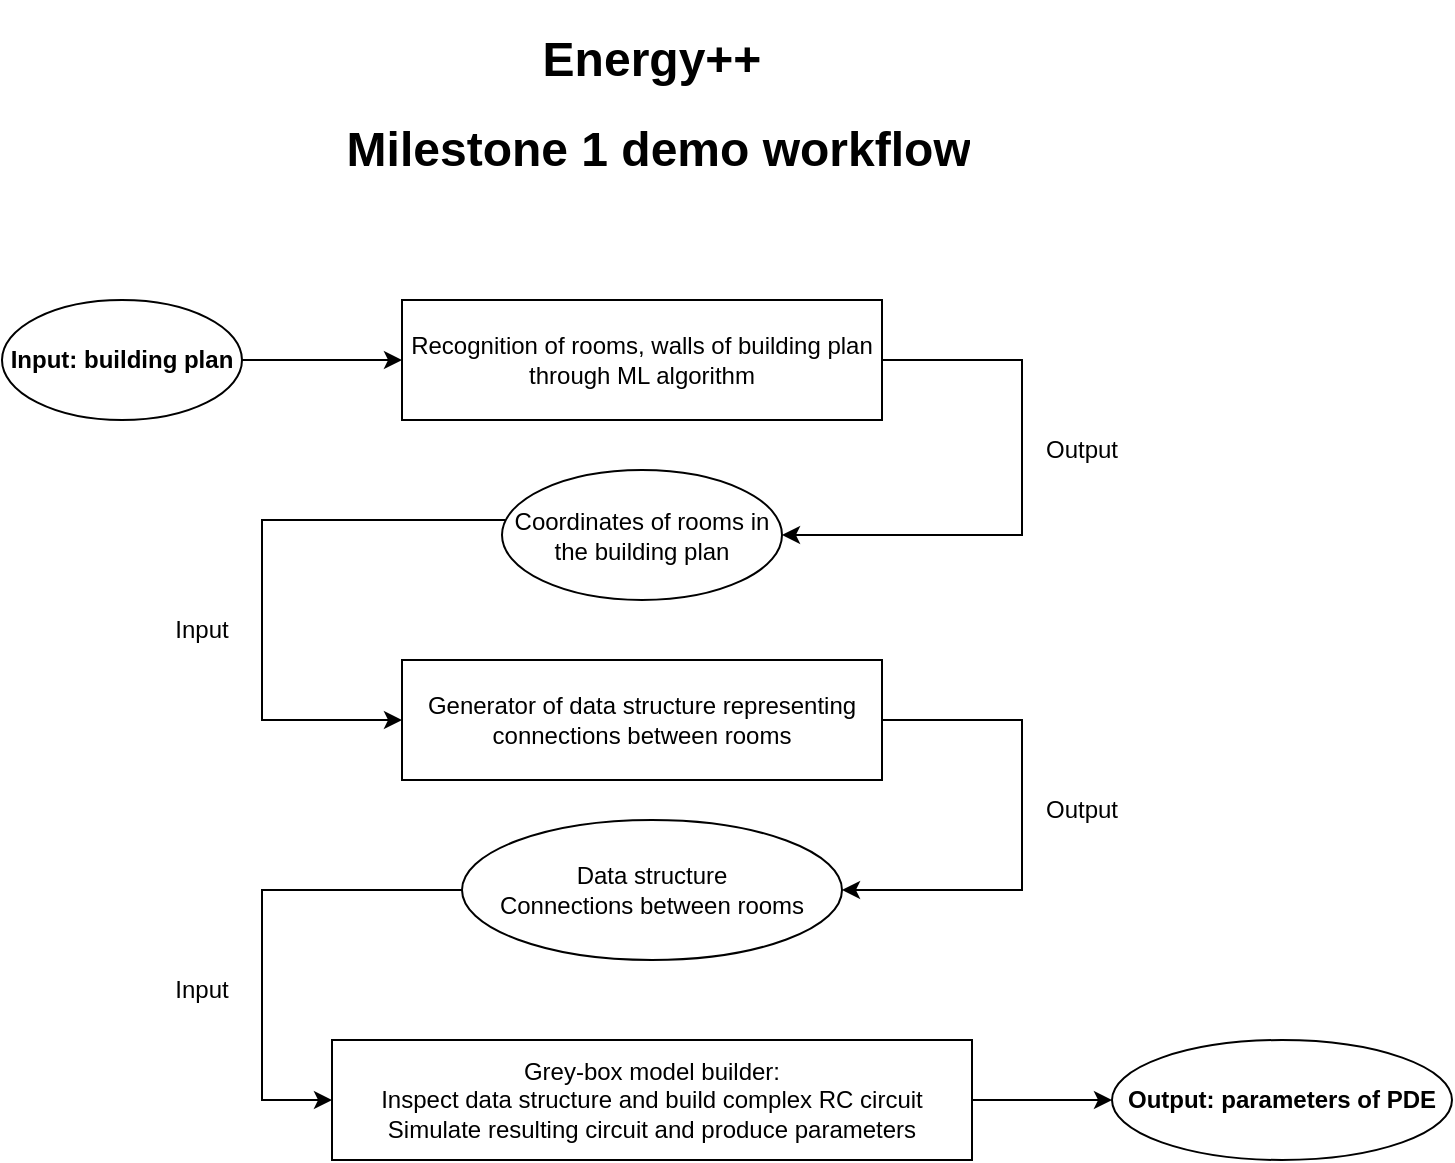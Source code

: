 <mxfile version="20.4.1" type="gitlab">
  <diagram id="kgpKYQtTHZ0yAKxKKP6v" name="Page-1">
    <mxGraphModel dx="1113" dy="722" grid="1" gridSize="10" guides="1" tooltips="1" connect="1" arrows="1" fold="1" page="1" pageScale="1" pageWidth="850" pageHeight="1100" math="0" shadow="0">
      <root>
        <mxCell id="0" />
        <mxCell id="1" parent="0" />
        <mxCell id="DNGEv35lqQt7DtbdXW2g-36" style="edgeStyle=orthogonalEdgeStyle;rounded=0;orthogonalLoop=1;jettySize=auto;html=1;entryX=1;entryY=0.5;entryDx=0;entryDy=0;" edge="1" parent="1" source="DNGEv35lqQt7DtbdXW2g-1" target="DNGEv35lqQt7DtbdXW2g-35">
          <mxGeometry relative="1" as="geometry">
            <Array as="points">
              <mxPoint x="600" y="220" />
              <mxPoint x="600" y="307" />
            </Array>
          </mxGeometry>
        </mxCell>
        <mxCell id="DNGEv35lqQt7DtbdXW2g-1" value="Recognition of rooms, walls of building plan&lt;br&gt;through ML algorithm" style="rounded=0;whiteSpace=wrap;html=1;" vertex="1" parent="1">
          <mxGeometry x="290" y="190" width="240" height="60" as="geometry" />
        </mxCell>
        <mxCell id="DNGEv35lqQt7DtbdXW2g-4" value="&lt;h1 style=&quot;&quot;&gt;Energy++&lt;/h1&gt;&lt;h1&gt;&amp;nbsp;Milestone 1 demo workflow&lt;/h1&gt;" style="text;html=1;strokeColor=none;fillColor=none;spacing=5;spacingTop=-20;whiteSpace=wrap;overflow=hidden;rounded=0;align=center;" vertex="1" parent="1">
          <mxGeometry x="200" y="50" width="430" height="100" as="geometry" />
        </mxCell>
        <mxCell id="DNGEv35lqQt7DtbdXW2g-40" style="edgeStyle=orthogonalEdgeStyle;rounded=0;orthogonalLoop=1;jettySize=auto;html=1;entryX=1;entryY=0.5;entryDx=0;entryDy=0;" edge="1" parent="1" source="DNGEv35lqQt7DtbdXW2g-10" target="DNGEv35lqQt7DtbdXW2g-39">
          <mxGeometry relative="1" as="geometry">
            <Array as="points">
              <mxPoint x="600" y="400" />
              <mxPoint x="600" y="485" />
            </Array>
          </mxGeometry>
        </mxCell>
        <mxCell id="DNGEv35lqQt7DtbdXW2g-10" value="Generator of data structure representing connections between rooms" style="rounded=0;whiteSpace=wrap;html=1;" vertex="1" parent="1">
          <mxGeometry x="290" y="370" width="240" height="60" as="geometry" />
        </mxCell>
        <mxCell id="DNGEv35lqQt7DtbdXW2g-47" value="" style="edgeStyle=orthogonalEdgeStyle;rounded=0;orthogonalLoop=1;jettySize=auto;html=1;" edge="1" parent="1" source="DNGEv35lqQt7DtbdXW2g-13" target="DNGEv35lqQt7DtbdXW2g-46">
          <mxGeometry relative="1" as="geometry" />
        </mxCell>
        <mxCell id="DNGEv35lqQt7DtbdXW2g-13" value="Grey-box model builder:&lt;br&gt;Inspect data structure and build complex RC circuit&lt;br&gt;Simulate resulting circuit and produce parameters" style="whiteSpace=wrap;html=1;rounded=0;" vertex="1" parent="1">
          <mxGeometry x="255" y="560" width="320" height="60" as="geometry" />
        </mxCell>
        <mxCell id="DNGEv35lqQt7DtbdXW2g-20" value="Output" style="text;html=1;strokeColor=none;fillColor=none;align=center;verticalAlign=middle;whiteSpace=wrap;rounded=0;" vertex="1" parent="1">
          <mxGeometry x="600" y="250" width="60" height="30" as="geometry" />
        </mxCell>
        <mxCell id="DNGEv35lqQt7DtbdXW2g-25" value="Input" style="text;html=1;strokeColor=none;fillColor=none;align=center;verticalAlign=middle;whiteSpace=wrap;rounded=0;" vertex="1" parent="1">
          <mxGeometry x="160" y="340" width="60" height="30" as="geometry" />
        </mxCell>
        <mxCell id="DNGEv35lqQt7DtbdXW2g-34" value="" style="edgeStyle=orthogonalEdgeStyle;rounded=0;orthogonalLoop=1;jettySize=auto;html=1;" edge="1" parent="1" source="DNGEv35lqQt7DtbdXW2g-33" target="DNGEv35lqQt7DtbdXW2g-1">
          <mxGeometry relative="1" as="geometry" />
        </mxCell>
        <mxCell id="DNGEv35lqQt7DtbdXW2g-33" value="&lt;b&gt;Input: building plan&lt;/b&gt;" style="ellipse;whiteSpace=wrap;html=1;" vertex="1" parent="1">
          <mxGeometry x="90" y="190" width="120" height="60" as="geometry" />
        </mxCell>
        <mxCell id="DNGEv35lqQt7DtbdXW2g-38" style="edgeStyle=orthogonalEdgeStyle;rounded=0;orthogonalLoop=1;jettySize=auto;html=1;entryX=0;entryY=0.5;entryDx=0;entryDy=0;" edge="1" parent="1" source="DNGEv35lqQt7DtbdXW2g-35" target="DNGEv35lqQt7DtbdXW2g-10">
          <mxGeometry relative="1" as="geometry">
            <Array as="points">
              <mxPoint x="220" y="300" />
              <mxPoint x="220" y="400" />
            </Array>
          </mxGeometry>
        </mxCell>
        <mxCell id="DNGEv35lqQt7DtbdXW2g-35" value="Coordinates of rooms in the building plan" style="ellipse;whiteSpace=wrap;html=1;" vertex="1" parent="1">
          <mxGeometry x="340" y="275" width="140" height="65" as="geometry" />
        </mxCell>
        <mxCell id="DNGEv35lqQt7DtbdXW2g-42" style="edgeStyle=orthogonalEdgeStyle;rounded=0;orthogonalLoop=1;jettySize=auto;html=1;entryX=0;entryY=0.5;entryDx=0;entryDy=0;" edge="1" parent="1" source="DNGEv35lqQt7DtbdXW2g-39" target="DNGEv35lqQt7DtbdXW2g-13">
          <mxGeometry relative="1" as="geometry">
            <Array as="points">
              <mxPoint x="220" y="485" />
              <mxPoint x="220" y="590" />
            </Array>
          </mxGeometry>
        </mxCell>
        <mxCell id="DNGEv35lqQt7DtbdXW2g-39" value="Data structure&lt;br&gt;Connections between rooms" style="ellipse;whiteSpace=wrap;html=1;" vertex="1" parent="1">
          <mxGeometry x="320" y="450" width="190" height="70" as="geometry" />
        </mxCell>
        <mxCell id="DNGEv35lqQt7DtbdXW2g-41" value="Output" style="text;html=1;strokeColor=none;fillColor=none;align=center;verticalAlign=middle;whiteSpace=wrap;rounded=0;" vertex="1" parent="1">
          <mxGeometry x="600" y="430" width="60" height="30" as="geometry" />
        </mxCell>
        <mxCell id="DNGEv35lqQt7DtbdXW2g-43" value="Input" style="text;html=1;strokeColor=none;fillColor=none;align=center;verticalAlign=middle;whiteSpace=wrap;rounded=0;" vertex="1" parent="1">
          <mxGeometry x="160" y="520" width="60" height="30" as="geometry" />
        </mxCell>
        <mxCell id="DNGEv35lqQt7DtbdXW2g-46" value="&lt;b&gt;Output: parameters of PDE&lt;/b&gt;" style="ellipse;whiteSpace=wrap;html=1;rounded=0;" vertex="1" parent="1">
          <mxGeometry x="645" y="560" width="170" height="60" as="geometry" />
        </mxCell>
      </root>
    </mxGraphModel>
  </diagram>
</mxfile>
